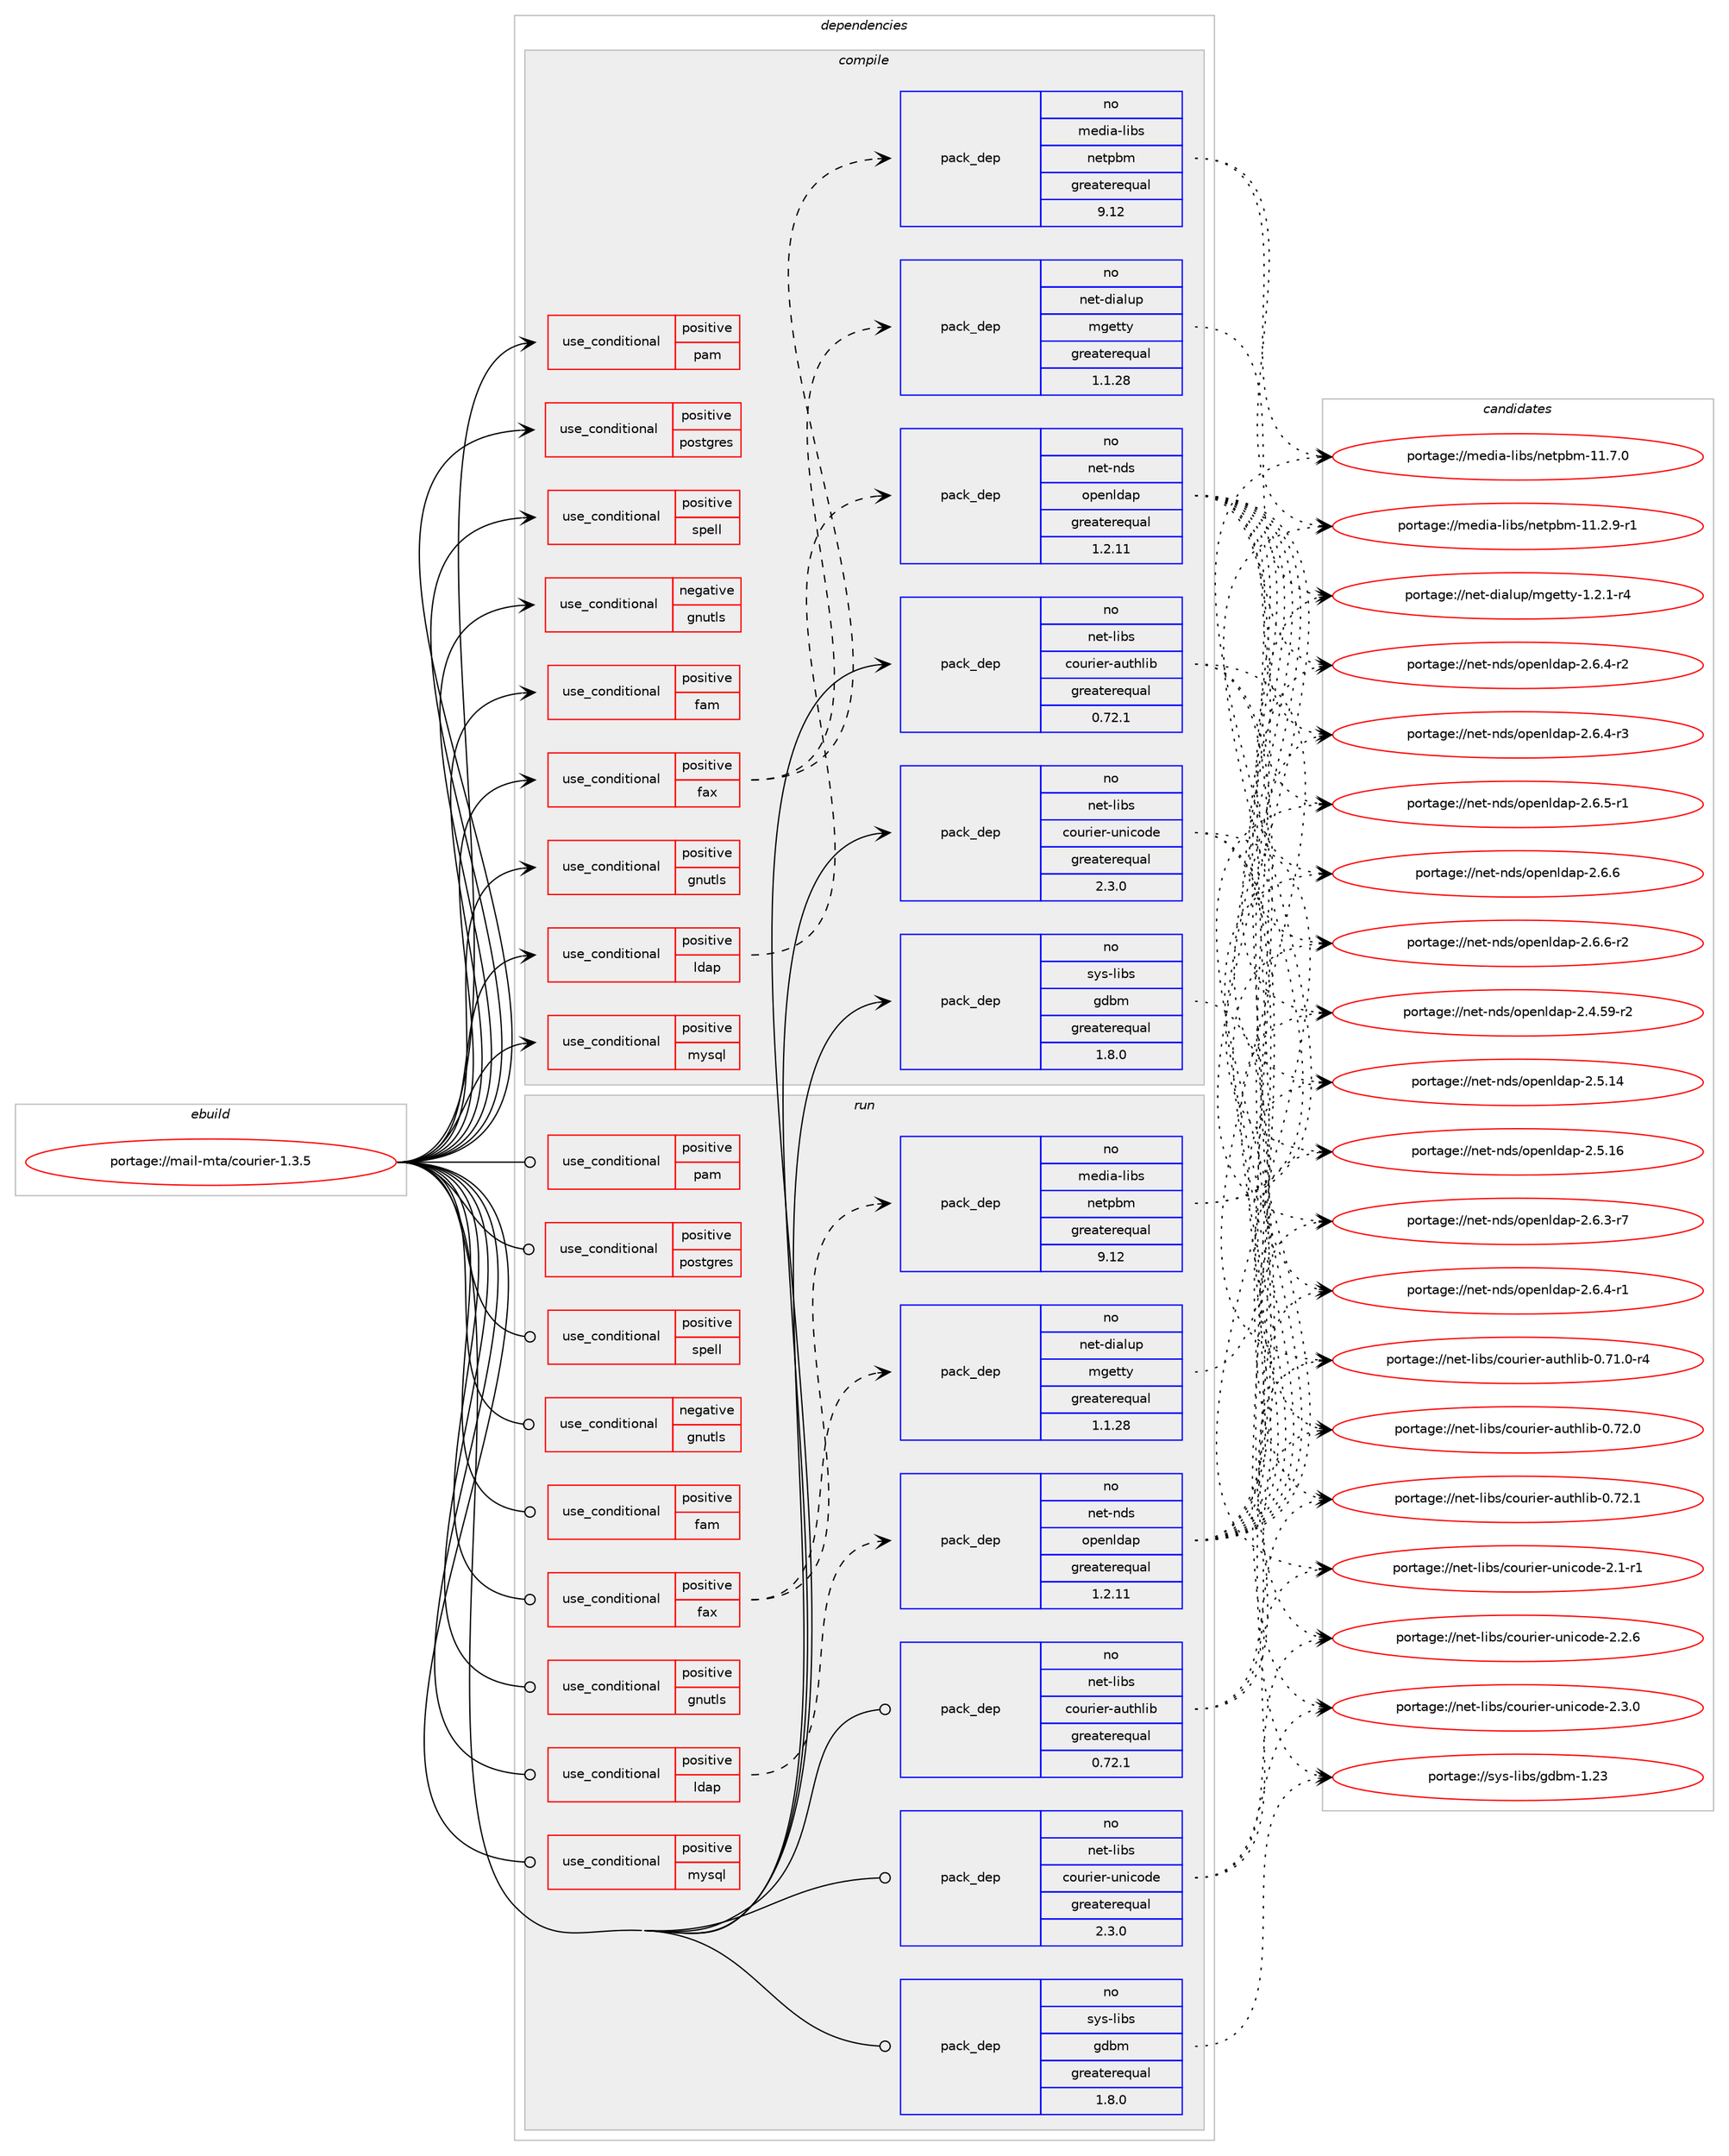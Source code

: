 digraph prolog {

# *************
# Graph options
# *************

newrank=true;
concentrate=true;
compound=true;
graph [rankdir=LR,fontname=Helvetica,fontsize=10,ranksep=1.5];#, ranksep=2.5, nodesep=0.2];
edge  [arrowhead=vee];
node  [fontname=Helvetica,fontsize=10];

# **********
# The ebuild
# **********

subgraph cluster_leftcol {
color=gray;
rank=same;
label=<<i>ebuild</i>>;
id [label="portage://mail-mta/courier-1.3.5", color=red, width=4, href="../mail-mta/courier-1.3.5.svg"];
}

# ****************
# The dependencies
# ****************

subgraph cluster_midcol {
color=gray;
label=<<i>dependencies</i>>;
subgraph cluster_compile {
fillcolor="#eeeeee";
style=filled;
label=<<i>compile</i>>;
subgraph cond68838 {
dependency146799 [label=<<TABLE BORDER="0" CELLBORDER="1" CELLSPACING="0" CELLPADDING="4"><TR><TD ROWSPAN="3" CELLPADDING="10">use_conditional</TD></TR><TR><TD>negative</TD></TR><TR><TD>gnutls</TD></TR></TABLE>>, shape=none, color=red];
# *** BEGIN UNKNOWN DEPENDENCY TYPE (TODO) ***
# dependency146799 -> package_dependency(portage://mail-mta/courier-1.3.5,install,no,dev-libs,openssl,none,[,,],[slot(0),equal],[])
# *** END UNKNOWN DEPENDENCY TYPE (TODO) ***

}
id:e -> dependency146799:w [weight=20,style="solid",arrowhead="vee"];
subgraph cond68839 {
dependency146800 [label=<<TABLE BORDER="0" CELLBORDER="1" CELLSPACING="0" CELLPADDING="4"><TR><TD ROWSPAN="3" CELLPADDING="10">use_conditional</TD></TR><TR><TD>positive</TD></TR><TR><TD>fam</TD></TR></TABLE>>, shape=none, color=red];
# *** BEGIN UNKNOWN DEPENDENCY TYPE (TODO) ***
# dependency146800 -> package_dependency(portage://mail-mta/courier-1.3.5,install,no,virtual,fam,none,[,,],[],[])
# *** END UNKNOWN DEPENDENCY TYPE (TODO) ***

}
id:e -> dependency146800:w [weight=20,style="solid",arrowhead="vee"];
subgraph cond68840 {
dependency146801 [label=<<TABLE BORDER="0" CELLBORDER="1" CELLSPACING="0" CELLPADDING="4"><TR><TD ROWSPAN="3" CELLPADDING="10">use_conditional</TD></TR><TR><TD>positive</TD></TR><TR><TD>fax</TD></TR></TABLE>>, shape=none, color=red];
subgraph pack75705 {
dependency146802 [label=<<TABLE BORDER="0" CELLBORDER="1" CELLSPACING="0" CELLPADDING="4" WIDTH="220"><TR><TD ROWSPAN="6" CELLPADDING="30">pack_dep</TD></TR><TR><TD WIDTH="110">no</TD></TR><TR><TD>media-libs</TD></TR><TR><TD>netpbm</TD></TR><TR><TD>greaterequal</TD></TR><TR><TD>9.12</TD></TR></TABLE>>, shape=none, color=blue];
}
dependency146801:e -> dependency146802:w [weight=20,style="dashed",arrowhead="vee"];
# *** BEGIN UNKNOWN DEPENDENCY TYPE (TODO) ***
# dependency146801 -> package_dependency(portage://mail-mta/courier-1.3.5,install,no,app-text,ghostscript-gpl,none,[,,],[],[])
# *** END UNKNOWN DEPENDENCY TYPE (TODO) ***

subgraph pack75706 {
dependency146803 [label=<<TABLE BORDER="0" CELLBORDER="1" CELLSPACING="0" CELLPADDING="4" WIDTH="220"><TR><TD ROWSPAN="6" CELLPADDING="30">pack_dep</TD></TR><TR><TD WIDTH="110">no</TD></TR><TR><TD>net-dialup</TD></TR><TR><TD>mgetty</TD></TR><TR><TD>greaterequal</TD></TR><TR><TD>1.1.28</TD></TR></TABLE>>, shape=none, color=blue];
}
dependency146801:e -> dependency146803:w [weight=20,style="dashed",arrowhead="vee"];
}
id:e -> dependency146801:w [weight=20,style="solid",arrowhead="vee"];
subgraph cond68841 {
dependency146804 [label=<<TABLE BORDER="0" CELLBORDER="1" CELLSPACING="0" CELLPADDING="4"><TR><TD ROWSPAN="3" CELLPADDING="10">use_conditional</TD></TR><TR><TD>positive</TD></TR><TR><TD>gnutls</TD></TR></TABLE>>, shape=none, color=red];
# *** BEGIN UNKNOWN DEPENDENCY TYPE (TODO) ***
# dependency146804 -> package_dependency(portage://mail-mta/courier-1.3.5,install,no,net-libs,gnutls,none,[,,],any_same_slot,[])
# *** END UNKNOWN DEPENDENCY TYPE (TODO) ***

}
id:e -> dependency146804:w [weight=20,style="solid",arrowhead="vee"];
subgraph cond68842 {
dependency146805 [label=<<TABLE BORDER="0" CELLBORDER="1" CELLSPACING="0" CELLPADDING="4"><TR><TD ROWSPAN="3" CELLPADDING="10">use_conditional</TD></TR><TR><TD>positive</TD></TR><TR><TD>ldap</TD></TR></TABLE>>, shape=none, color=red];
subgraph pack75707 {
dependency146806 [label=<<TABLE BORDER="0" CELLBORDER="1" CELLSPACING="0" CELLPADDING="4" WIDTH="220"><TR><TD ROWSPAN="6" CELLPADDING="30">pack_dep</TD></TR><TR><TD WIDTH="110">no</TD></TR><TR><TD>net-nds</TD></TR><TR><TD>openldap</TD></TR><TR><TD>greaterequal</TD></TR><TR><TD>1.2.11</TD></TR></TABLE>>, shape=none, color=blue];
}
dependency146805:e -> dependency146806:w [weight=20,style="dashed",arrowhead="vee"];
}
id:e -> dependency146805:w [weight=20,style="solid",arrowhead="vee"];
subgraph cond68843 {
dependency146807 [label=<<TABLE BORDER="0" CELLBORDER="1" CELLSPACING="0" CELLPADDING="4"><TR><TD ROWSPAN="3" CELLPADDING="10">use_conditional</TD></TR><TR><TD>positive</TD></TR><TR><TD>mysql</TD></TR></TABLE>>, shape=none, color=red];
# *** BEGIN UNKNOWN DEPENDENCY TYPE (TODO) ***
# dependency146807 -> package_dependency(portage://mail-mta/courier-1.3.5,install,no,dev-db,mysql-connector-c,none,[,,],[],[])
# *** END UNKNOWN DEPENDENCY TYPE (TODO) ***

}
id:e -> dependency146807:w [weight=20,style="solid",arrowhead="vee"];
subgraph cond68844 {
dependency146808 [label=<<TABLE BORDER="0" CELLBORDER="1" CELLSPACING="0" CELLPADDING="4"><TR><TD ROWSPAN="3" CELLPADDING="10">use_conditional</TD></TR><TR><TD>positive</TD></TR><TR><TD>pam</TD></TR></TABLE>>, shape=none, color=red];
# *** BEGIN UNKNOWN DEPENDENCY TYPE (TODO) ***
# dependency146808 -> package_dependency(portage://mail-mta/courier-1.3.5,install,no,sys-libs,pam,none,[,,],[],[])
# *** END UNKNOWN DEPENDENCY TYPE (TODO) ***

}
id:e -> dependency146808:w [weight=20,style="solid",arrowhead="vee"];
subgraph cond68845 {
dependency146809 [label=<<TABLE BORDER="0" CELLBORDER="1" CELLSPACING="0" CELLPADDING="4"><TR><TD ROWSPAN="3" CELLPADDING="10">use_conditional</TD></TR><TR><TD>positive</TD></TR><TR><TD>postgres</TD></TR></TABLE>>, shape=none, color=red];
# *** BEGIN UNKNOWN DEPENDENCY TYPE (TODO) ***
# dependency146809 -> package_dependency(portage://mail-mta/courier-1.3.5,install,no,dev-db,postgresql,none,[,,],any_same_slot,[])
# *** END UNKNOWN DEPENDENCY TYPE (TODO) ***

}
id:e -> dependency146809:w [weight=20,style="solid",arrowhead="vee"];
subgraph cond68846 {
dependency146810 [label=<<TABLE BORDER="0" CELLBORDER="1" CELLSPACING="0" CELLPADDING="4"><TR><TD ROWSPAN="3" CELLPADDING="10">use_conditional</TD></TR><TR><TD>positive</TD></TR><TR><TD>spell</TD></TR></TABLE>>, shape=none, color=red];
# *** BEGIN UNKNOWN DEPENDENCY TYPE (TODO) ***
# dependency146810 -> package_dependency(portage://mail-mta/courier-1.3.5,install,no,app-text,aspell,none,[,,],[],[])
# *** END UNKNOWN DEPENDENCY TYPE (TODO) ***

}
id:e -> dependency146810:w [weight=20,style="solid",arrowhead="vee"];
# *** BEGIN UNKNOWN DEPENDENCY TYPE (TODO) ***
# id -> package_dependency(portage://mail-mta/courier-1.3.5,install,no,app-misc,mime-types,none,[,,],[],[])
# *** END UNKNOWN DEPENDENCY TYPE (TODO) ***

# *** BEGIN UNKNOWN DEPENDENCY TYPE (TODO) ***
# id -> package_dependency(portage://mail-mta/courier-1.3.5,install,no,dev-libs,libpcre2,none,[,,],[],[])
# *** END UNKNOWN DEPENDENCY TYPE (TODO) ***

# *** BEGIN UNKNOWN DEPENDENCY TYPE (TODO) ***
# id -> package_dependency(portage://mail-mta/courier-1.3.5,install,no,net-dns,libidn2,none,[,,],any_same_slot,[])
# *** END UNKNOWN DEPENDENCY TYPE (TODO) ***

subgraph pack75708 {
dependency146811 [label=<<TABLE BORDER="0" CELLBORDER="1" CELLSPACING="0" CELLPADDING="4" WIDTH="220"><TR><TD ROWSPAN="6" CELLPADDING="30">pack_dep</TD></TR><TR><TD WIDTH="110">no</TD></TR><TR><TD>net-libs</TD></TR><TR><TD>courier-authlib</TD></TR><TR><TD>greaterequal</TD></TR><TR><TD>0.72.1</TD></TR></TABLE>>, shape=none, color=blue];
}
id:e -> dependency146811:w [weight=20,style="solid",arrowhead="vee"];
subgraph pack75709 {
dependency146812 [label=<<TABLE BORDER="0" CELLBORDER="1" CELLSPACING="0" CELLPADDING="4" WIDTH="220"><TR><TD ROWSPAN="6" CELLPADDING="30">pack_dep</TD></TR><TR><TD WIDTH="110">no</TD></TR><TR><TD>net-libs</TD></TR><TR><TD>courier-unicode</TD></TR><TR><TD>greaterequal</TD></TR><TR><TD>2.3.0</TD></TR></TABLE>>, shape=none, color=blue];
}
id:e -> dependency146812:w [weight=20,style="solid",arrowhead="vee"];
subgraph pack75710 {
dependency146813 [label=<<TABLE BORDER="0" CELLBORDER="1" CELLSPACING="0" CELLPADDING="4" WIDTH="220"><TR><TD ROWSPAN="6" CELLPADDING="30">pack_dep</TD></TR><TR><TD WIDTH="110">no</TD></TR><TR><TD>sys-libs</TD></TR><TR><TD>gdbm</TD></TR><TR><TD>greaterequal</TD></TR><TR><TD>1.8.0</TD></TR></TABLE>>, shape=none, color=blue];
}
id:e -> dependency146813:w [weight=20,style="solid",arrowhead="vee"];
# *** BEGIN UNKNOWN DEPENDENCY TYPE (TODO) ***
# id -> package_dependency(portage://mail-mta/courier-1.3.5,install,weak,mail-filter,maildrop,none,[,,],[],[])
# *** END UNKNOWN DEPENDENCY TYPE (TODO) ***

# *** BEGIN UNKNOWN DEPENDENCY TYPE (TODO) ***
# id -> package_dependency(portage://mail-mta/courier-1.3.5,install,weak,mail-mta,esmtp,none,[,,],[],[])
# *** END UNKNOWN DEPENDENCY TYPE (TODO) ***

# *** BEGIN UNKNOWN DEPENDENCY TYPE (TODO) ***
# id -> package_dependency(portage://mail-mta/courier-1.3.5,install,weak,mail-mta,exim,none,[,,],[],[])
# *** END UNKNOWN DEPENDENCY TYPE (TODO) ***

# *** BEGIN UNKNOWN DEPENDENCY TYPE (TODO) ***
# id -> package_dependency(portage://mail-mta/courier-1.3.5,install,weak,mail-mta,msmtp,none,[,,],[],[use(enable(mta),none)])
# *** END UNKNOWN DEPENDENCY TYPE (TODO) ***

# *** BEGIN UNKNOWN DEPENDENCY TYPE (TODO) ***
# id -> package_dependency(portage://mail-mta/courier-1.3.5,install,weak,mail-mta,netqmail,none,[,,],[],[])
# *** END UNKNOWN DEPENDENCY TYPE (TODO) ***

# *** BEGIN UNKNOWN DEPENDENCY TYPE (TODO) ***
# id -> package_dependency(portage://mail-mta/courier-1.3.5,install,weak,mail-mta,nullmailer,none,[,,],[],[])
# *** END UNKNOWN DEPENDENCY TYPE (TODO) ***

# *** BEGIN UNKNOWN DEPENDENCY TYPE (TODO) ***
# id -> package_dependency(portage://mail-mta/courier-1.3.5,install,weak,mail-mta,opensmtpd,none,[,,],[],[])
# *** END UNKNOWN DEPENDENCY TYPE (TODO) ***

# *** BEGIN UNKNOWN DEPENDENCY TYPE (TODO) ***
# id -> package_dependency(portage://mail-mta/courier-1.3.5,install,weak,mail-mta,postfix,none,[,,],[],[])
# *** END UNKNOWN DEPENDENCY TYPE (TODO) ***

# *** BEGIN UNKNOWN DEPENDENCY TYPE (TODO) ***
# id -> package_dependency(portage://mail-mta/courier-1.3.5,install,weak,mail-mta,sendmail,none,[,,],[],[])
# *** END UNKNOWN DEPENDENCY TYPE (TODO) ***

# *** BEGIN UNKNOWN DEPENDENCY TYPE (TODO) ***
# id -> package_dependency(portage://mail-mta/courier-1.3.5,install,weak,mail-mta,ssmtp,none,[,,],[],[use(enable(mta),none)])
# *** END UNKNOWN DEPENDENCY TYPE (TODO) ***

# *** BEGIN UNKNOWN DEPENDENCY TYPE (TODO) ***
# id -> package_dependency(portage://mail-mta/courier-1.3.5,install,weak,net-mail,dot-forward,none,[,,],[],[])
# *** END UNKNOWN DEPENDENCY TYPE (TODO) ***

# *** BEGIN UNKNOWN DEPENDENCY TYPE (TODO) ***
# id -> package_dependency(portage://mail-mta/courier-1.3.5,install,weak,sys-apps,ucspi-tcp,none,[,,],[],[])
# *** END UNKNOWN DEPENDENCY TYPE (TODO) ***

}
subgraph cluster_compileandrun {
fillcolor="#eeeeee";
style=filled;
label=<<i>compile and run</i>>;
}
subgraph cluster_run {
fillcolor="#eeeeee";
style=filled;
label=<<i>run</i>>;
subgraph cond68847 {
dependency146814 [label=<<TABLE BORDER="0" CELLBORDER="1" CELLSPACING="0" CELLPADDING="4"><TR><TD ROWSPAN="3" CELLPADDING="10">use_conditional</TD></TR><TR><TD>negative</TD></TR><TR><TD>gnutls</TD></TR></TABLE>>, shape=none, color=red];
# *** BEGIN UNKNOWN DEPENDENCY TYPE (TODO) ***
# dependency146814 -> package_dependency(portage://mail-mta/courier-1.3.5,run,no,dev-libs,openssl,none,[,,],[slot(0),equal],[])
# *** END UNKNOWN DEPENDENCY TYPE (TODO) ***

}
id:e -> dependency146814:w [weight=20,style="solid",arrowhead="odot"];
subgraph cond68848 {
dependency146815 [label=<<TABLE BORDER="0" CELLBORDER="1" CELLSPACING="0" CELLPADDING="4"><TR><TD ROWSPAN="3" CELLPADDING="10">use_conditional</TD></TR><TR><TD>positive</TD></TR><TR><TD>fam</TD></TR></TABLE>>, shape=none, color=red];
# *** BEGIN UNKNOWN DEPENDENCY TYPE (TODO) ***
# dependency146815 -> package_dependency(portage://mail-mta/courier-1.3.5,run,no,virtual,fam,none,[,,],[],[])
# *** END UNKNOWN DEPENDENCY TYPE (TODO) ***

}
id:e -> dependency146815:w [weight=20,style="solid",arrowhead="odot"];
subgraph cond68849 {
dependency146816 [label=<<TABLE BORDER="0" CELLBORDER="1" CELLSPACING="0" CELLPADDING="4"><TR><TD ROWSPAN="3" CELLPADDING="10">use_conditional</TD></TR><TR><TD>positive</TD></TR><TR><TD>fax</TD></TR></TABLE>>, shape=none, color=red];
subgraph pack75711 {
dependency146817 [label=<<TABLE BORDER="0" CELLBORDER="1" CELLSPACING="0" CELLPADDING="4" WIDTH="220"><TR><TD ROWSPAN="6" CELLPADDING="30">pack_dep</TD></TR><TR><TD WIDTH="110">no</TD></TR><TR><TD>media-libs</TD></TR><TR><TD>netpbm</TD></TR><TR><TD>greaterequal</TD></TR><TR><TD>9.12</TD></TR></TABLE>>, shape=none, color=blue];
}
dependency146816:e -> dependency146817:w [weight=20,style="dashed",arrowhead="vee"];
# *** BEGIN UNKNOWN DEPENDENCY TYPE (TODO) ***
# dependency146816 -> package_dependency(portage://mail-mta/courier-1.3.5,run,no,app-text,ghostscript-gpl,none,[,,],[],[])
# *** END UNKNOWN DEPENDENCY TYPE (TODO) ***

subgraph pack75712 {
dependency146818 [label=<<TABLE BORDER="0" CELLBORDER="1" CELLSPACING="0" CELLPADDING="4" WIDTH="220"><TR><TD ROWSPAN="6" CELLPADDING="30">pack_dep</TD></TR><TR><TD WIDTH="110">no</TD></TR><TR><TD>net-dialup</TD></TR><TR><TD>mgetty</TD></TR><TR><TD>greaterequal</TD></TR><TR><TD>1.1.28</TD></TR></TABLE>>, shape=none, color=blue];
}
dependency146816:e -> dependency146818:w [weight=20,style="dashed",arrowhead="vee"];
}
id:e -> dependency146816:w [weight=20,style="solid",arrowhead="odot"];
subgraph cond68850 {
dependency146819 [label=<<TABLE BORDER="0" CELLBORDER="1" CELLSPACING="0" CELLPADDING="4"><TR><TD ROWSPAN="3" CELLPADDING="10">use_conditional</TD></TR><TR><TD>positive</TD></TR><TR><TD>gnutls</TD></TR></TABLE>>, shape=none, color=red];
# *** BEGIN UNKNOWN DEPENDENCY TYPE (TODO) ***
# dependency146819 -> package_dependency(portage://mail-mta/courier-1.3.5,run,no,net-libs,gnutls,none,[,,],any_same_slot,[])
# *** END UNKNOWN DEPENDENCY TYPE (TODO) ***

}
id:e -> dependency146819:w [weight=20,style="solid",arrowhead="odot"];
subgraph cond68851 {
dependency146820 [label=<<TABLE BORDER="0" CELLBORDER="1" CELLSPACING="0" CELLPADDING="4"><TR><TD ROWSPAN="3" CELLPADDING="10">use_conditional</TD></TR><TR><TD>positive</TD></TR><TR><TD>ldap</TD></TR></TABLE>>, shape=none, color=red];
subgraph pack75713 {
dependency146821 [label=<<TABLE BORDER="0" CELLBORDER="1" CELLSPACING="0" CELLPADDING="4" WIDTH="220"><TR><TD ROWSPAN="6" CELLPADDING="30">pack_dep</TD></TR><TR><TD WIDTH="110">no</TD></TR><TR><TD>net-nds</TD></TR><TR><TD>openldap</TD></TR><TR><TD>greaterequal</TD></TR><TR><TD>1.2.11</TD></TR></TABLE>>, shape=none, color=blue];
}
dependency146820:e -> dependency146821:w [weight=20,style="dashed",arrowhead="vee"];
}
id:e -> dependency146820:w [weight=20,style="solid",arrowhead="odot"];
subgraph cond68852 {
dependency146822 [label=<<TABLE BORDER="0" CELLBORDER="1" CELLSPACING="0" CELLPADDING="4"><TR><TD ROWSPAN="3" CELLPADDING="10">use_conditional</TD></TR><TR><TD>positive</TD></TR><TR><TD>mysql</TD></TR></TABLE>>, shape=none, color=red];
# *** BEGIN UNKNOWN DEPENDENCY TYPE (TODO) ***
# dependency146822 -> package_dependency(portage://mail-mta/courier-1.3.5,run,no,dev-db,mysql-connector-c,none,[,,],[],[])
# *** END UNKNOWN DEPENDENCY TYPE (TODO) ***

}
id:e -> dependency146822:w [weight=20,style="solid",arrowhead="odot"];
subgraph cond68853 {
dependency146823 [label=<<TABLE BORDER="0" CELLBORDER="1" CELLSPACING="0" CELLPADDING="4"><TR><TD ROWSPAN="3" CELLPADDING="10">use_conditional</TD></TR><TR><TD>positive</TD></TR><TR><TD>pam</TD></TR></TABLE>>, shape=none, color=red];
# *** BEGIN UNKNOWN DEPENDENCY TYPE (TODO) ***
# dependency146823 -> package_dependency(portage://mail-mta/courier-1.3.5,run,no,sys-libs,pam,none,[,,],[],[])
# *** END UNKNOWN DEPENDENCY TYPE (TODO) ***

}
id:e -> dependency146823:w [weight=20,style="solid",arrowhead="odot"];
subgraph cond68854 {
dependency146824 [label=<<TABLE BORDER="0" CELLBORDER="1" CELLSPACING="0" CELLPADDING="4"><TR><TD ROWSPAN="3" CELLPADDING="10">use_conditional</TD></TR><TR><TD>positive</TD></TR><TR><TD>postgres</TD></TR></TABLE>>, shape=none, color=red];
# *** BEGIN UNKNOWN DEPENDENCY TYPE (TODO) ***
# dependency146824 -> package_dependency(portage://mail-mta/courier-1.3.5,run,no,dev-db,postgresql,none,[,,],any_same_slot,[])
# *** END UNKNOWN DEPENDENCY TYPE (TODO) ***

}
id:e -> dependency146824:w [weight=20,style="solid",arrowhead="odot"];
subgraph cond68855 {
dependency146825 [label=<<TABLE BORDER="0" CELLBORDER="1" CELLSPACING="0" CELLPADDING="4"><TR><TD ROWSPAN="3" CELLPADDING="10">use_conditional</TD></TR><TR><TD>positive</TD></TR><TR><TD>spell</TD></TR></TABLE>>, shape=none, color=red];
# *** BEGIN UNKNOWN DEPENDENCY TYPE (TODO) ***
# dependency146825 -> package_dependency(portage://mail-mta/courier-1.3.5,run,no,app-text,aspell,none,[,,],[],[])
# *** END UNKNOWN DEPENDENCY TYPE (TODO) ***

}
id:e -> dependency146825:w [weight=20,style="solid",arrowhead="odot"];
# *** BEGIN UNKNOWN DEPENDENCY TYPE (TODO) ***
# id -> package_dependency(portage://mail-mta/courier-1.3.5,run,no,app-misc,mime-types,none,[,,],[],[])
# *** END UNKNOWN DEPENDENCY TYPE (TODO) ***

# *** BEGIN UNKNOWN DEPENDENCY TYPE (TODO) ***
# id -> package_dependency(portage://mail-mta/courier-1.3.5,run,no,dev-lang,perl,none,[,,],[],[])
# *** END UNKNOWN DEPENDENCY TYPE (TODO) ***

# *** BEGIN UNKNOWN DEPENDENCY TYPE (TODO) ***
# id -> package_dependency(portage://mail-mta/courier-1.3.5,run,no,dev-libs,libpcre2,none,[,,],[],[])
# *** END UNKNOWN DEPENDENCY TYPE (TODO) ***

# *** BEGIN UNKNOWN DEPENDENCY TYPE (TODO) ***
# id -> package_dependency(portage://mail-mta/courier-1.3.5,run,no,net-dns,libidn2,none,[,,],any_same_slot,[])
# *** END UNKNOWN DEPENDENCY TYPE (TODO) ***

subgraph pack75714 {
dependency146826 [label=<<TABLE BORDER="0" CELLBORDER="1" CELLSPACING="0" CELLPADDING="4" WIDTH="220"><TR><TD ROWSPAN="6" CELLPADDING="30">pack_dep</TD></TR><TR><TD WIDTH="110">no</TD></TR><TR><TD>net-libs</TD></TR><TR><TD>courier-authlib</TD></TR><TR><TD>greaterequal</TD></TR><TR><TD>0.72.1</TD></TR></TABLE>>, shape=none, color=blue];
}
id:e -> dependency146826:w [weight=20,style="solid",arrowhead="odot"];
subgraph pack75715 {
dependency146827 [label=<<TABLE BORDER="0" CELLBORDER="1" CELLSPACING="0" CELLPADDING="4" WIDTH="220"><TR><TD ROWSPAN="6" CELLPADDING="30">pack_dep</TD></TR><TR><TD WIDTH="110">no</TD></TR><TR><TD>net-libs</TD></TR><TR><TD>courier-unicode</TD></TR><TR><TD>greaterequal</TD></TR><TR><TD>2.3.0</TD></TR></TABLE>>, shape=none, color=blue];
}
id:e -> dependency146827:w [weight=20,style="solid",arrowhead="odot"];
subgraph pack75716 {
dependency146828 [label=<<TABLE BORDER="0" CELLBORDER="1" CELLSPACING="0" CELLPADDING="4" WIDTH="220"><TR><TD ROWSPAN="6" CELLPADDING="30">pack_dep</TD></TR><TR><TD WIDTH="110">no</TD></TR><TR><TD>sys-libs</TD></TR><TR><TD>gdbm</TD></TR><TR><TD>greaterequal</TD></TR><TR><TD>1.8.0</TD></TR></TABLE>>, shape=none, color=blue];
}
id:e -> dependency146828:w [weight=20,style="solid",arrowhead="odot"];
# *** BEGIN UNKNOWN DEPENDENCY TYPE (TODO) ***
# id -> package_dependency(portage://mail-mta/courier-1.3.5,run,no,sys-process,procps,none,[,,],[],[])
# *** END UNKNOWN DEPENDENCY TYPE (TODO) ***

# *** BEGIN UNKNOWN DEPENDENCY TYPE (TODO) ***
# id -> package_dependency(portage://mail-mta/courier-1.3.5,run,weak,mail-filter,maildrop,none,[,,],[],[])
# *** END UNKNOWN DEPENDENCY TYPE (TODO) ***

# *** BEGIN UNKNOWN DEPENDENCY TYPE (TODO) ***
# id -> package_dependency(portage://mail-mta/courier-1.3.5,run,weak,mail-mta,esmtp,none,[,,],[],[])
# *** END UNKNOWN DEPENDENCY TYPE (TODO) ***

# *** BEGIN UNKNOWN DEPENDENCY TYPE (TODO) ***
# id -> package_dependency(portage://mail-mta/courier-1.3.5,run,weak,mail-mta,exim,none,[,,],[],[])
# *** END UNKNOWN DEPENDENCY TYPE (TODO) ***

# *** BEGIN UNKNOWN DEPENDENCY TYPE (TODO) ***
# id -> package_dependency(portage://mail-mta/courier-1.3.5,run,weak,mail-mta,msmtp,none,[,,],[],[use(enable(mta),none)])
# *** END UNKNOWN DEPENDENCY TYPE (TODO) ***

# *** BEGIN UNKNOWN DEPENDENCY TYPE (TODO) ***
# id -> package_dependency(portage://mail-mta/courier-1.3.5,run,weak,mail-mta,netqmail,none,[,,],[],[])
# *** END UNKNOWN DEPENDENCY TYPE (TODO) ***

# *** BEGIN UNKNOWN DEPENDENCY TYPE (TODO) ***
# id -> package_dependency(portage://mail-mta/courier-1.3.5,run,weak,mail-mta,nullmailer,none,[,,],[],[])
# *** END UNKNOWN DEPENDENCY TYPE (TODO) ***

# *** BEGIN UNKNOWN DEPENDENCY TYPE (TODO) ***
# id -> package_dependency(portage://mail-mta/courier-1.3.5,run,weak,mail-mta,opensmtpd,none,[,,],[],[])
# *** END UNKNOWN DEPENDENCY TYPE (TODO) ***

# *** BEGIN UNKNOWN DEPENDENCY TYPE (TODO) ***
# id -> package_dependency(portage://mail-mta/courier-1.3.5,run,weak,mail-mta,postfix,none,[,,],[],[])
# *** END UNKNOWN DEPENDENCY TYPE (TODO) ***

# *** BEGIN UNKNOWN DEPENDENCY TYPE (TODO) ***
# id -> package_dependency(portage://mail-mta/courier-1.3.5,run,weak,mail-mta,sendmail,none,[,,],[],[])
# *** END UNKNOWN DEPENDENCY TYPE (TODO) ***

# *** BEGIN UNKNOWN DEPENDENCY TYPE (TODO) ***
# id -> package_dependency(portage://mail-mta/courier-1.3.5,run,weak,mail-mta,ssmtp,none,[,,],[],[use(enable(mta),none)])
# *** END UNKNOWN DEPENDENCY TYPE (TODO) ***

# *** BEGIN UNKNOWN DEPENDENCY TYPE (TODO) ***
# id -> package_dependency(portage://mail-mta/courier-1.3.5,run,weak,net-mail,courier-imap,none,[,,],[],[])
# *** END UNKNOWN DEPENDENCY TYPE (TODO) ***

# *** BEGIN UNKNOWN DEPENDENCY TYPE (TODO) ***
# id -> package_dependency(portage://mail-mta/courier-1.3.5,run,weak,net-mail,cyrus-imapd,none,[,,],[],[])
# *** END UNKNOWN DEPENDENCY TYPE (TODO) ***

# *** BEGIN UNKNOWN DEPENDENCY TYPE (TODO) ***
# id -> package_dependency(portage://mail-mta/courier-1.3.5,run,weak,net-mail,dot-forward,none,[,,],[],[])
# *** END UNKNOWN DEPENDENCY TYPE (TODO) ***

# *** BEGIN UNKNOWN DEPENDENCY TYPE (TODO) ***
# id -> package_dependency(portage://mail-mta/courier-1.3.5,run,weak,sys-apps,ucspi-tcp,none,[,,],[],[])
# *** END UNKNOWN DEPENDENCY TYPE (TODO) ***

}
}

# **************
# The candidates
# **************

subgraph cluster_choices {
rank=same;
color=gray;
label=<<i>candidates</i>>;

subgraph choice75705 {
color=black;
nodesep=1;
choice1091011001059745108105981154711010111611298109454949465046574511449 [label="portage://media-libs/netpbm-11.2.9-r1", color=red, width=4,href="../media-libs/netpbm-11.2.9-r1.svg"];
choice109101100105974510810598115471101011161129810945494946554648 [label="portage://media-libs/netpbm-11.7.0", color=red, width=4,href="../media-libs/netpbm-11.7.0.svg"];
dependency146802:e -> choice1091011001059745108105981154711010111611298109454949465046574511449:w [style=dotted,weight="100"];
dependency146802:e -> choice109101100105974510810598115471101011161129810945494946554648:w [style=dotted,weight="100"];
}
subgraph choice75706 {
color=black;
nodesep=1;
choice1101011164510010597108117112471091031011161161214549465046494511452 [label="portage://net-dialup/mgetty-1.2.1-r4", color=red, width=4,href="../net-dialup/mgetty-1.2.1-r4.svg"];
dependency146803:e -> choice1101011164510010597108117112471091031011161161214549465046494511452:w [style=dotted,weight="100"];
}
subgraph choice75707 {
color=black;
nodesep=1;
choice110101116451101001154711111210111010810097112455046524653574511450 [label="portage://net-nds/openldap-2.4.59-r2", color=red, width=4,href="../net-nds/openldap-2.4.59-r2.svg"];
choice11010111645110100115471111121011101081009711245504653464952 [label="portage://net-nds/openldap-2.5.14", color=red, width=4,href="../net-nds/openldap-2.5.14.svg"];
choice11010111645110100115471111121011101081009711245504653464954 [label="portage://net-nds/openldap-2.5.16", color=red, width=4,href="../net-nds/openldap-2.5.16.svg"];
choice1101011164511010011547111112101110108100971124550465446514511455 [label="portage://net-nds/openldap-2.6.3-r7", color=red, width=4,href="../net-nds/openldap-2.6.3-r7.svg"];
choice1101011164511010011547111112101110108100971124550465446524511449 [label="portage://net-nds/openldap-2.6.4-r1", color=red, width=4,href="../net-nds/openldap-2.6.4-r1.svg"];
choice1101011164511010011547111112101110108100971124550465446524511450 [label="portage://net-nds/openldap-2.6.4-r2", color=red, width=4,href="../net-nds/openldap-2.6.4-r2.svg"];
choice1101011164511010011547111112101110108100971124550465446524511451 [label="portage://net-nds/openldap-2.6.4-r3", color=red, width=4,href="../net-nds/openldap-2.6.4-r3.svg"];
choice1101011164511010011547111112101110108100971124550465446534511449 [label="portage://net-nds/openldap-2.6.5-r1", color=red, width=4,href="../net-nds/openldap-2.6.5-r1.svg"];
choice110101116451101001154711111210111010810097112455046544654 [label="portage://net-nds/openldap-2.6.6", color=red, width=4,href="../net-nds/openldap-2.6.6.svg"];
choice1101011164511010011547111112101110108100971124550465446544511450 [label="portage://net-nds/openldap-2.6.6-r2", color=red, width=4,href="../net-nds/openldap-2.6.6-r2.svg"];
dependency146806:e -> choice110101116451101001154711111210111010810097112455046524653574511450:w [style=dotted,weight="100"];
dependency146806:e -> choice11010111645110100115471111121011101081009711245504653464952:w [style=dotted,weight="100"];
dependency146806:e -> choice11010111645110100115471111121011101081009711245504653464954:w [style=dotted,weight="100"];
dependency146806:e -> choice1101011164511010011547111112101110108100971124550465446514511455:w [style=dotted,weight="100"];
dependency146806:e -> choice1101011164511010011547111112101110108100971124550465446524511449:w [style=dotted,weight="100"];
dependency146806:e -> choice1101011164511010011547111112101110108100971124550465446524511450:w [style=dotted,weight="100"];
dependency146806:e -> choice1101011164511010011547111112101110108100971124550465446524511451:w [style=dotted,weight="100"];
dependency146806:e -> choice1101011164511010011547111112101110108100971124550465446534511449:w [style=dotted,weight="100"];
dependency146806:e -> choice110101116451101001154711111210111010810097112455046544654:w [style=dotted,weight="100"];
dependency146806:e -> choice1101011164511010011547111112101110108100971124550465446544511450:w [style=dotted,weight="100"];
}
subgraph choice75708 {
color=black;
nodesep=1;
choice11010111645108105981154799111117114105101114459711711610410810598454846554946484511452 [label="portage://net-libs/courier-authlib-0.71.0-r4", color=red, width=4,href="../net-libs/courier-authlib-0.71.0-r4.svg"];
choice1101011164510810598115479911111711410510111445971171161041081059845484655504648 [label="portage://net-libs/courier-authlib-0.72.0", color=red, width=4,href="../net-libs/courier-authlib-0.72.0.svg"];
choice1101011164510810598115479911111711410510111445971171161041081059845484655504649 [label="portage://net-libs/courier-authlib-0.72.1", color=red, width=4,href="../net-libs/courier-authlib-0.72.1.svg"];
dependency146811:e -> choice11010111645108105981154799111117114105101114459711711610410810598454846554946484511452:w [style=dotted,weight="100"];
dependency146811:e -> choice1101011164510810598115479911111711410510111445971171161041081059845484655504648:w [style=dotted,weight="100"];
dependency146811:e -> choice1101011164510810598115479911111711410510111445971171161041081059845484655504649:w [style=dotted,weight="100"];
}
subgraph choice75709 {
color=black;
nodesep=1;
choice110101116451081059811547991111171141051011144511711010599111100101455046494511449 [label="portage://net-libs/courier-unicode-2.1-r1", color=red, width=4,href="../net-libs/courier-unicode-2.1-r1.svg"];
choice110101116451081059811547991111171141051011144511711010599111100101455046504654 [label="portage://net-libs/courier-unicode-2.2.6", color=red, width=4,href="../net-libs/courier-unicode-2.2.6.svg"];
choice110101116451081059811547991111171141051011144511711010599111100101455046514648 [label="portage://net-libs/courier-unicode-2.3.0", color=red, width=4,href="../net-libs/courier-unicode-2.3.0.svg"];
dependency146812:e -> choice110101116451081059811547991111171141051011144511711010599111100101455046494511449:w [style=dotted,weight="100"];
dependency146812:e -> choice110101116451081059811547991111171141051011144511711010599111100101455046504654:w [style=dotted,weight="100"];
dependency146812:e -> choice110101116451081059811547991111171141051011144511711010599111100101455046514648:w [style=dotted,weight="100"];
}
subgraph choice75710 {
color=black;
nodesep=1;
choice115121115451081059811547103100981094549465051 [label="portage://sys-libs/gdbm-1.23", color=red, width=4,href="../sys-libs/gdbm-1.23.svg"];
dependency146813:e -> choice115121115451081059811547103100981094549465051:w [style=dotted,weight="100"];
}
subgraph choice75711 {
color=black;
nodesep=1;
choice1091011001059745108105981154711010111611298109454949465046574511449 [label="portage://media-libs/netpbm-11.2.9-r1", color=red, width=4,href="../media-libs/netpbm-11.2.9-r1.svg"];
choice109101100105974510810598115471101011161129810945494946554648 [label="portage://media-libs/netpbm-11.7.0", color=red, width=4,href="../media-libs/netpbm-11.7.0.svg"];
dependency146817:e -> choice1091011001059745108105981154711010111611298109454949465046574511449:w [style=dotted,weight="100"];
dependency146817:e -> choice109101100105974510810598115471101011161129810945494946554648:w [style=dotted,weight="100"];
}
subgraph choice75712 {
color=black;
nodesep=1;
choice1101011164510010597108117112471091031011161161214549465046494511452 [label="portage://net-dialup/mgetty-1.2.1-r4", color=red, width=4,href="../net-dialup/mgetty-1.2.1-r4.svg"];
dependency146818:e -> choice1101011164510010597108117112471091031011161161214549465046494511452:w [style=dotted,weight="100"];
}
subgraph choice75713 {
color=black;
nodesep=1;
choice110101116451101001154711111210111010810097112455046524653574511450 [label="portage://net-nds/openldap-2.4.59-r2", color=red, width=4,href="../net-nds/openldap-2.4.59-r2.svg"];
choice11010111645110100115471111121011101081009711245504653464952 [label="portage://net-nds/openldap-2.5.14", color=red, width=4,href="../net-nds/openldap-2.5.14.svg"];
choice11010111645110100115471111121011101081009711245504653464954 [label="portage://net-nds/openldap-2.5.16", color=red, width=4,href="../net-nds/openldap-2.5.16.svg"];
choice1101011164511010011547111112101110108100971124550465446514511455 [label="portage://net-nds/openldap-2.6.3-r7", color=red, width=4,href="../net-nds/openldap-2.6.3-r7.svg"];
choice1101011164511010011547111112101110108100971124550465446524511449 [label="portage://net-nds/openldap-2.6.4-r1", color=red, width=4,href="../net-nds/openldap-2.6.4-r1.svg"];
choice1101011164511010011547111112101110108100971124550465446524511450 [label="portage://net-nds/openldap-2.6.4-r2", color=red, width=4,href="../net-nds/openldap-2.6.4-r2.svg"];
choice1101011164511010011547111112101110108100971124550465446524511451 [label="portage://net-nds/openldap-2.6.4-r3", color=red, width=4,href="../net-nds/openldap-2.6.4-r3.svg"];
choice1101011164511010011547111112101110108100971124550465446534511449 [label="portage://net-nds/openldap-2.6.5-r1", color=red, width=4,href="../net-nds/openldap-2.6.5-r1.svg"];
choice110101116451101001154711111210111010810097112455046544654 [label="portage://net-nds/openldap-2.6.6", color=red, width=4,href="../net-nds/openldap-2.6.6.svg"];
choice1101011164511010011547111112101110108100971124550465446544511450 [label="portage://net-nds/openldap-2.6.6-r2", color=red, width=4,href="../net-nds/openldap-2.6.6-r2.svg"];
dependency146821:e -> choice110101116451101001154711111210111010810097112455046524653574511450:w [style=dotted,weight="100"];
dependency146821:e -> choice11010111645110100115471111121011101081009711245504653464952:w [style=dotted,weight="100"];
dependency146821:e -> choice11010111645110100115471111121011101081009711245504653464954:w [style=dotted,weight="100"];
dependency146821:e -> choice1101011164511010011547111112101110108100971124550465446514511455:w [style=dotted,weight="100"];
dependency146821:e -> choice1101011164511010011547111112101110108100971124550465446524511449:w [style=dotted,weight="100"];
dependency146821:e -> choice1101011164511010011547111112101110108100971124550465446524511450:w [style=dotted,weight="100"];
dependency146821:e -> choice1101011164511010011547111112101110108100971124550465446524511451:w [style=dotted,weight="100"];
dependency146821:e -> choice1101011164511010011547111112101110108100971124550465446534511449:w [style=dotted,weight="100"];
dependency146821:e -> choice110101116451101001154711111210111010810097112455046544654:w [style=dotted,weight="100"];
dependency146821:e -> choice1101011164511010011547111112101110108100971124550465446544511450:w [style=dotted,weight="100"];
}
subgraph choice75714 {
color=black;
nodesep=1;
choice11010111645108105981154799111117114105101114459711711610410810598454846554946484511452 [label="portage://net-libs/courier-authlib-0.71.0-r4", color=red, width=4,href="../net-libs/courier-authlib-0.71.0-r4.svg"];
choice1101011164510810598115479911111711410510111445971171161041081059845484655504648 [label="portage://net-libs/courier-authlib-0.72.0", color=red, width=4,href="../net-libs/courier-authlib-0.72.0.svg"];
choice1101011164510810598115479911111711410510111445971171161041081059845484655504649 [label="portage://net-libs/courier-authlib-0.72.1", color=red, width=4,href="../net-libs/courier-authlib-0.72.1.svg"];
dependency146826:e -> choice11010111645108105981154799111117114105101114459711711610410810598454846554946484511452:w [style=dotted,weight="100"];
dependency146826:e -> choice1101011164510810598115479911111711410510111445971171161041081059845484655504648:w [style=dotted,weight="100"];
dependency146826:e -> choice1101011164510810598115479911111711410510111445971171161041081059845484655504649:w [style=dotted,weight="100"];
}
subgraph choice75715 {
color=black;
nodesep=1;
choice110101116451081059811547991111171141051011144511711010599111100101455046494511449 [label="portage://net-libs/courier-unicode-2.1-r1", color=red, width=4,href="../net-libs/courier-unicode-2.1-r1.svg"];
choice110101116451081059811547991111171141051011144511711010599111100101455046504654 [label="portage://net-libs/courier-unicode-2.2.6", color=red, width=4,href="../net-libs/courier-unicode-2.2.6.svg"];
choice110101116451081059811547991111171141051011144511711010599111100101455046514648 [label="portage://net-libs/courier-unicode-2.3.0", color=red, width=4,href="../net-libs/courier-unicode-2.3.0.svg"];
dependency146827:e -> choice110101116451081059811547991111171141051011144511711010599111100101455046494511449:w [style=dotted,weight="100"];
dependency146827:e -> choice110101116451081059811547991111171141051011144511711010599111100101455046504654:w [style=dotted,weight="100"];
dependency146827:e -> choice110101116451081059811547991111171141051011144511711010599111100101455046514648:w [style=dotted,weight="100"];
}
subgraph choice75716 {
color=black;
nodesep=1;
choice115121115451081059811547103100981094549465051 [label="portage://sys-libs/gdbm-1.23", color=red, width=4,href="../sys-libs/gdbm-1.23.svg"];
dependency146828:e -> choice115121115451081059811547103100981094549465051:w [style=dotted,weight="100"];
}
}

}

